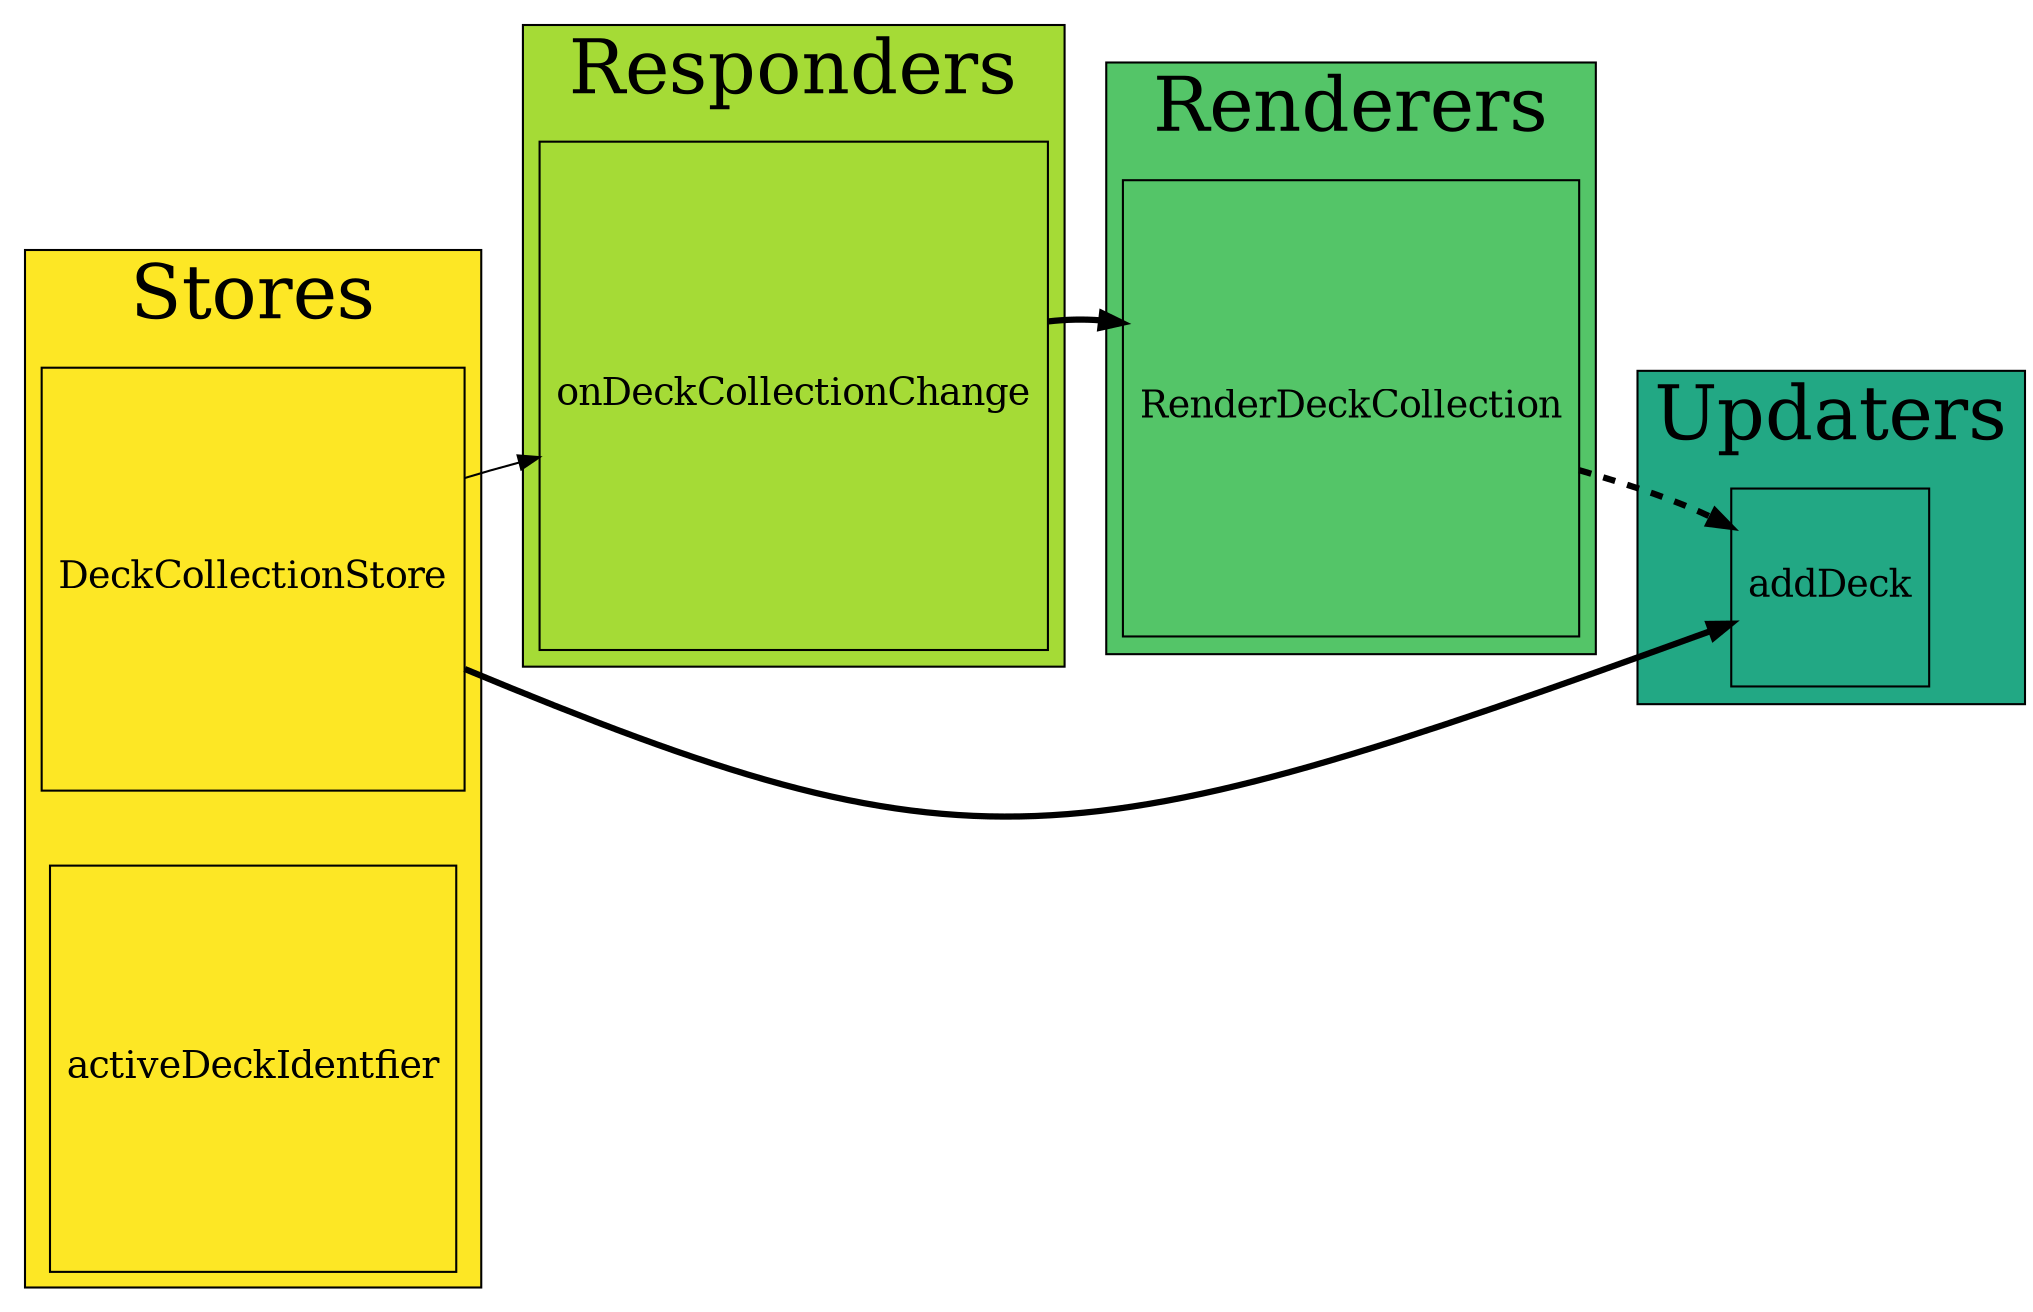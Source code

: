 digraph {
  rankdir="LR";
  graph [fontsize=36];
  node [fontsize=18];
  nodesep=0.5;
  mindist=10.0;
  mclimit=10.0;
  splines="curved";

  subgraph cluster_stores {
    label="Stores";
    bgcolor="#fde725";
    DeckCollectionStore [shape=square];
    activeDeckIdentfier [shape=square];

  }

  subgraph cluster_responders {
    label="Responders";
    bgcolor="#a5db36";

    onDeckCollectionChange [shape=square];

    DeckCollectionStore -> onDeckCollectionChange;
  }

  subgraph cluster_renderers {
    label="Renderers";
    bgcolor="#54c568";

    RenderDeckCollection [shape=square];

    onDeckCollectionChange -> RenderDeckCollection [penwidth=3];
  }

  subgraph cluster_updaters {
    label="Updaters";
    bgcolor="#22a884";

    addDeck [shape=square];
    RenderDeckCollection -> addDeck [penwidth=3, style=dashed];
    addDeck -> DeckCollectionStore [penwidth=3];
  }
}
